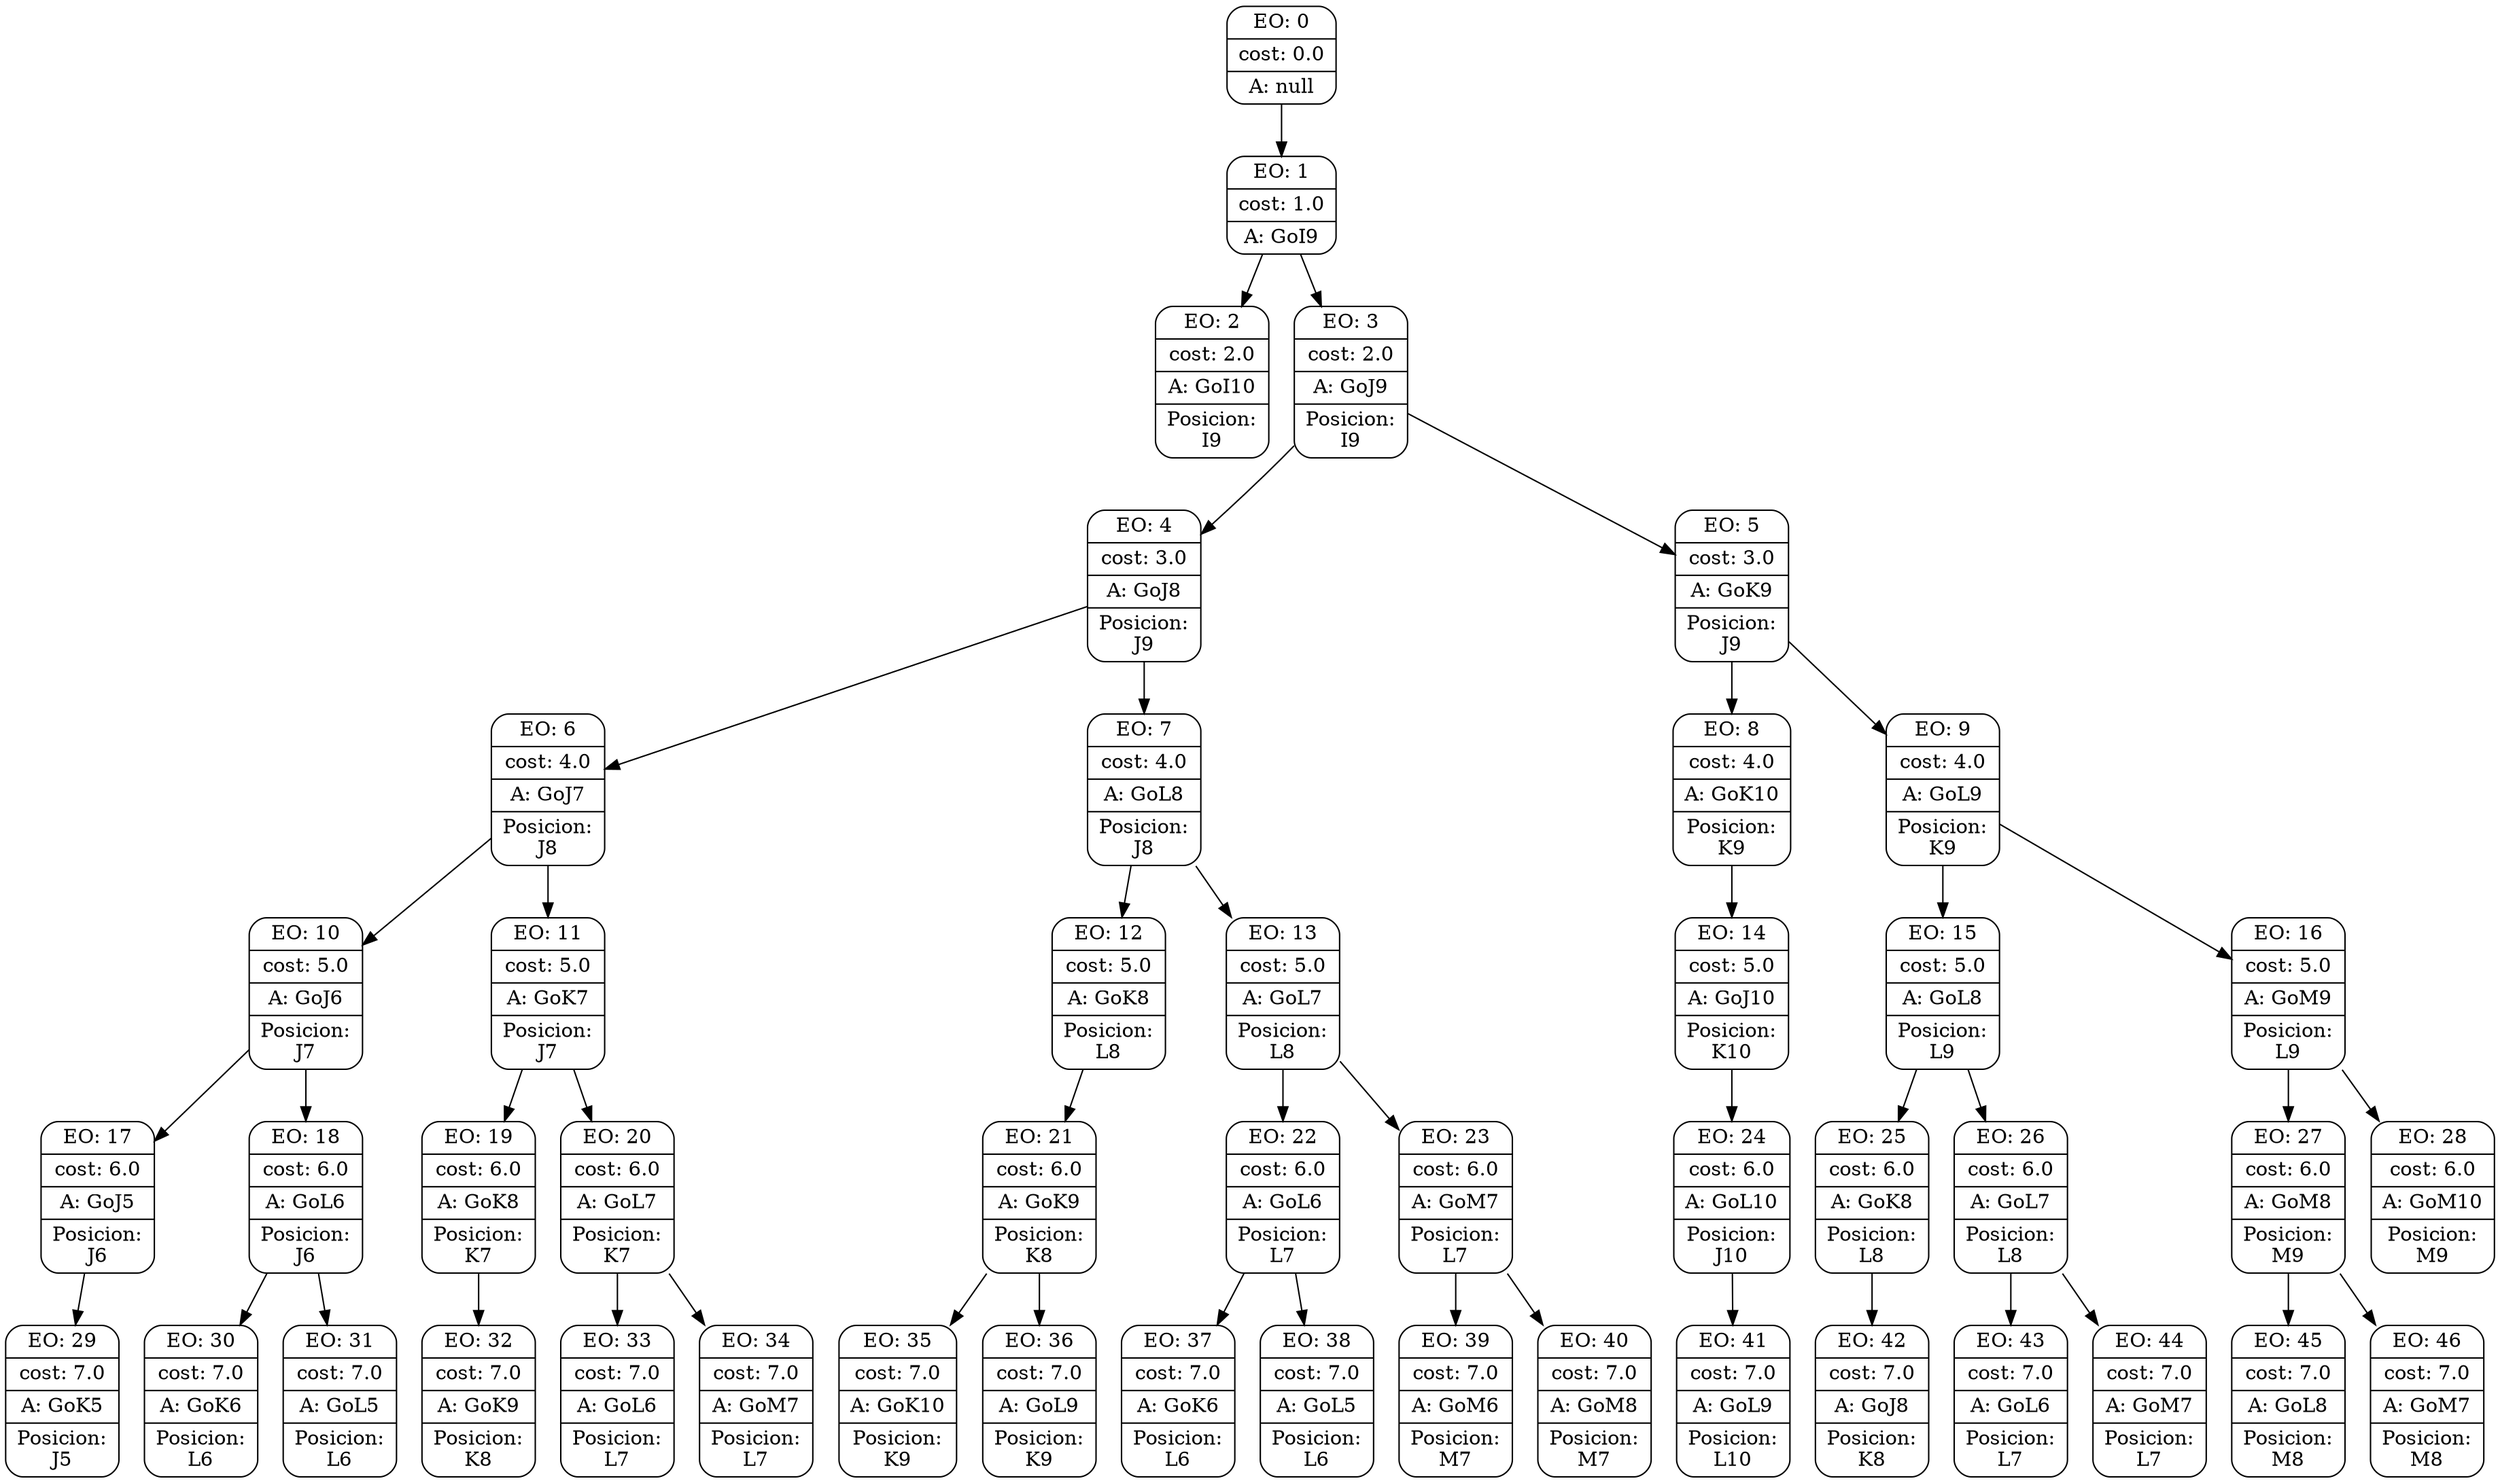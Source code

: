 digraph g {
node [shape = Mrecord];
nodo0[label="{EO: 0|cost: 0.0|A: null}"]
nodo1[label="{EO: 1|cost: 1.0|A: GoI9}"]
nodo2[label="{EO: 2|cost: 2.0|A: GoI10|Posicion:\nI9}"]

nodo1 -> nodo2;
nodo3[label="{EO: 3|cost: 2.0|A: GoJ9|Posicion:\nI9}"]
nodo4[label="{EO: 4|cost: 3.0|A: GoJ8|Posicion:\nJ9}"]
nodo6[label="{EO: 6|cost: 4.0|A: GoJ7|Posicion:\nJ8}"]
nodo10[label="{EO: 10|cost: 5.0|A: GoJ6|Posicion:\nJ7}"]
nodo17[label="{EO: 17|cost: 6.0|A: GoJ5|Posicion:\nJ6}"]
nodo29[label="{EO: 29|cost: 7.0|A: GoK5|Posicion:\nJ5}"]

nodo17 -> nodo29;

nodo10 -> nodo17;
nodo18[label="{EO: 18|cost: 6.0|A: GoL6|Posicion:\nJ6}"]
nodo30[label="{EO: 30|cost: 7.0|A: GoK6|Posicion:\nL6}"]

nodo18 -> nodo30;
nodo31[label="{EO: 31|cost: 7.0|A: GoL5|Posicion:\nL6}"]

nodo18 -> nodo31;

nodo10 -> nodo18;

nodo6 -> nodo10;
nodo11[label="{EO: 11|cost: 5.0|A: GoK7|Posicion:\nJ7}"]
nodo19[label="{EO: 19|cost: 6.0|A: GoK8|Posicion:\nK7}"]
nodo32[label="{EO: 32|cost: 7.0|A: GoK9|Posicion:\nK8}"]

nodo19 -> nodo32;

nodo11 -> nodo19;
nodo20[label="{EO: 20|cost: 6.0|A: GoL7|Posicion:\nK7}"]
nodo33[label="{EO: 33|cost: 7.0|A: GoL6|Posicion:\nL7}"]

nodo20 -> nodo33;
nodo34[label="{EO: 34|cost: 7.0|A: GoM7|Posicion:\nL7}"]

nodo20 -> nodo34;

nodo11 -> nodo20;

nodo6 -> nodo11;

nodo4 -> nodo6;
nodo7[label="{EO: 7|cost: 4.0|A: GoL8|Posicion:\nJ8}"]
nodo12[label="{EO: 12|cost: 5.0|A: GoK8|Posicion:\nL8}"]
nodo21[label="{EO: 21|cost: 6.0|A: GoK9|Posicion:\nK8}"]
nodo35[label="{EO: 35|cost: 7.0|A: GoK10|Posicion:\nK9}"]

nodo21 -> nodo35;
nodo36[label="{EO: 36|cost: 7.0|A: GoL9|Posicion:\nK9}"]

nodo21 -> nodo36;

nodo12 -> nodo21;

nodo7 -> nodo12;
nodo13[label="{EO: 13|cost: 5.0|A: GoL7|Posicion:\nL8}"]
nodo22[label="{EO: 22|cost: 6.0|A: GoL6|Posicion:\nL7}"]
nodo37[label="{EO: 37|cost: 7.0|A: GoK6|Posicion:\nL6}"]

nodo22 -> nodo37;
nodo38[label="{EO: 38|cost: 7.0|A: GoL5|Posicion:\nL6}"]

nodo22 -> nodo38;

nodo13 -> nodo22;
nodo23[label="{EO: 23|cost: 6.0|A: GoM7|Posicion:\nL7}"]
nodo39[label="{EO: 39|cost: 7.0|A: GoM6|Posicion:\nM7}"]

nodo23 -> nodo39;
nodo40[label="{EO: 40|cost: 7.0|A: GoM8|Posicion:\nM7}"]

nodo23 -> nodo40;

nodo13 -> nodo23;

nodo7 -> nodo13;

nodo4 -> nodo7;

nodo3 -> nodo4;
nodo5[label="{EO: 5|cost: 3.0|A: GoK9|Posicion:\nJ9}"]
nodo8[label="{EO: 8|cost: 4.0|A: GoK10|Posicion:\nK9}"]
nodo14[label="{EO: 14|cost: 5.0|A: GoJ10|Posicion:\nK10}"]
nodo24[label="{EO: 24|cost: 6.0|A: GoL10|Posicion:\nJ10}"]
nodo41[label="{EO: 41|cost: 7.0|A: GoL9|Posicion:\nL10}"]

nodo24 -> nodo41;

nodo14 -> nodo24;

nodo8 -> nodo14;

nodo5 -> nodo8;
nodo9[label="{EO: 9|cost: 4.0|A: GoL9|Posicion:\nK9}"]
nodo15[label="{EO: 15|cost: 5.0|A: GoL8|Posicion:\nL9}"]
nodo25[label="{EO: 25|cost: 6.0|A: GoK8|Posicion:\nL8}"]
nodo42[label="{EO: 42|cost: 7.0|A: GoJ8|Posicion:\nK8}"]

nodo25 -> nodo42;

nodo15 -> nodo25;
nodo26[label="{EO: 26|cost: 6.0|A: GoL7|Posicion:\nL8}"]
nodo43[label="{EO: 43|cost: 7.0|A: GoL6|Posicion:\nL7}"]

nodo26 -> nodo43;
nodo44[label="{EO: 44|cost: 7.0|A: GoM7|Posicion:\nL7}"]

nodo26 -> nodo44;

nodo15 -> nodo26;

nodo9 -> nodo15;
nodo16[label="{EO: 16|cost: 5.0|A: GoM9|Posicion:\nL9}"]
nodo27[label="{EO: 27|cost: 6.0|A: GoM8|Posicion:\nM9}"]
nodo45[label="{EO: 45|cost: 7.0|A: GoL8|Posicion:\nM8}"]

nodo27 -> nodo45;
nodo46[label="{EO: 46|cost: 7.0|A: GoM7|Posicion:\nM8}"]

nodo27 -> nodo46;

nodo16 -> nodo27;
nodo28[label="{EO: 28|cost: 6.0|A: GoM10|Posicion:\nM9}"]

nodo16 -> nodo28;

nodo9 -> nodo16;

nodo5 -> nodo9;

nodo3 -> nodo5;

nodo1 -> nodo3;

nodo0 -> nodo1;


}